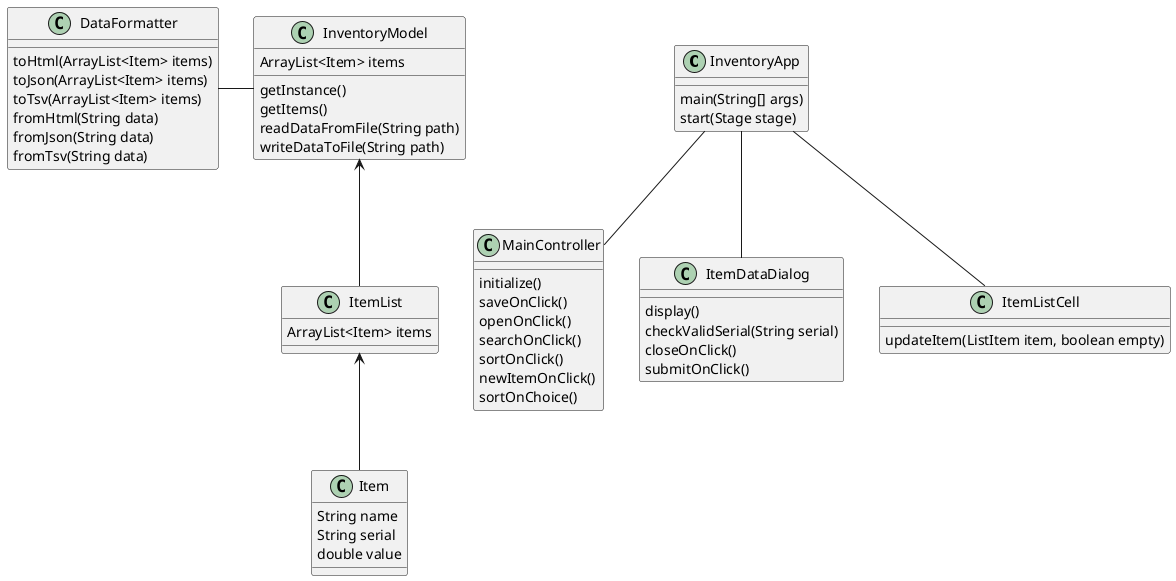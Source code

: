 @startuml

class InventoryApp {
    main(String[] args)
    start(Stage stage)
}

class ItemList {
    ArrayList<Item> items
}

class InventoryModel {
    ArrayList<Item> items
    getInstance()
    getItems()
    readDataFromFile(String path)
    writeDataToFile(String path)
}

class Item {
    String name
    String serial
    double value
}

class DataFormatter {
    toHtml(ArrayList<Item> items)
    toJson(ArrayList<Item> items)
    toTsv(ArrayList<Item> items)
    fromHtml(String data)
    fromJson(String data)
    fromTsv(String data)
}

class MainController {
    initialize()
    saveOnClick()
    openOnClick()
    searchOnClick()
    sortOnClick()
    newItemOnClick()
    sortOnChoice()
}

class ItemDataDialog {
    display()
    checkValidSerial(String serial)
    closeOnClick()
    submitOnClick()
}

class ItemListCell {
    updateItem(ListItem item, boolean empty)
}

InventoryModel <-- ItemList
ItemList <-- Item
DataFormatter - InventoryModel

InventoryApp -- ItemDataDialog
InventoryApp -- ItemListCell
InventoryApp -- MainController
@enduml